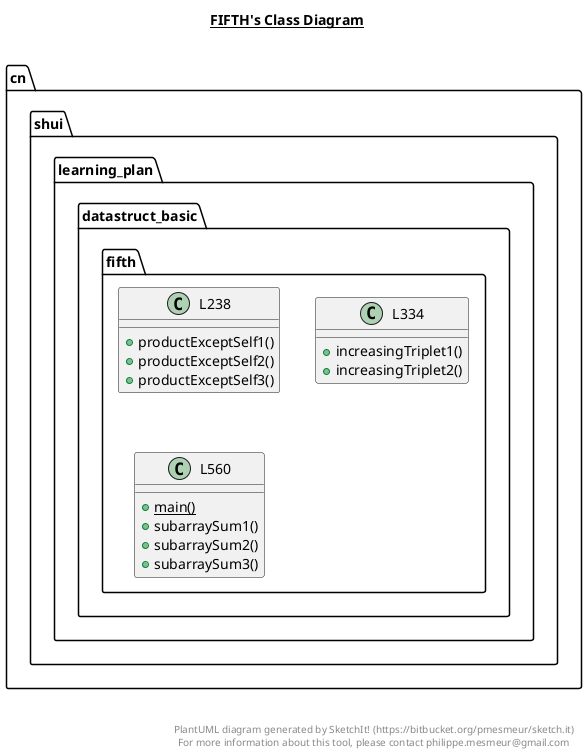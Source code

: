 @startuml

title __FIFTH's Class Diagram__\n

  namespace cn.shui.learning_plan.datastruct_basic.fifth {
    class cn.shui.learning_plan.datastruct_basic.fifth.L238 {
        + productExceptSelf1()
        + productExceptSelf2()
        + productExceptSelf3()
    }
  }
  

  namespace cn.shui.learning_plan.datastruct_basic.fifth {
    class cn.shui.learning_plan.datastruct_basic.fifth.L334 {
        + increasingTriplet1()
        + increasingTriplet2()
    }
  }
  

  namespace cn.shui.learning_plan.datastruct_basic.fifth {
    class cn.shui.learning_plan.datastruct_basic.fifth.L560 {
        {static} + main()
        + subarraySum1()
        + subarraySum2()
        + subarraySum3()
    }
  }
  



right footer


PlantUML diagram generated by SketchIt! (https://bitbucket.org/pmesmeur/sketch.it)
For more information about this tool, please contact philippe.mesmeur@gmail.com
endfooter

@enduml
